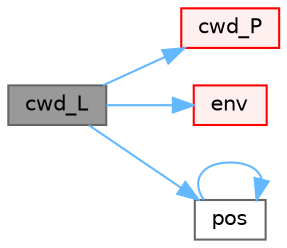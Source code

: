 digraph "cwd_L"
{
 // LATEX_PDF_SIZE
  bgcolor="transparent";
  edge [fontname=Helvetica,fontsize=10,labelfontname=Helvetica,labelfontsize=10];
  node [fontname=Helvetica,fontsize=10,shape=box,height=0.2,width=0.4];
  rankdir="LR";
  Node1 [id="Node000001",label="cwd_L",height=0.2,width=0.4,color="gray40", fillcolor="grey60", style="filled", fontcolor="black",tooltip=" "];
  Node1 -> Node2 [id="edge1_Node000001_Node000002",color="steelblue1",style="solid",tooltip=" "];
  Node2 [id="Node000002",label="cwd_P",height=0.2,width=0.4,color="red", fillcolor="#FFF0F0", style="filled",URL="$namespaceFoam.html#a037348067a806abf3caa480887296a71",tooltip=" "];
  Node1 -> Node6 [id="edge2_Node000001_Node000006",color="steelblue1",style="solid",tooltip=" "];
  Node6 [id="Node000006",label="env",height=0.2,width=0.4,color="red", fillcolor="#FFF0F0", style="filled",URL="$namespaceFoam.html#a401a836646e7dd18de8e5e58035de07a",tooltip=" "];
  Node1 -> Node9 [id="edge3_Node000001_Node000009",color="steelblue1",style="solid",tooltip=" "];
  Node9 [id="Node000009",label="pos",height=0.2,width=0.4,color="grey40", fillcolor="white", style="filled",URL="$namespaceFoam.html#a09a190b59f3d01b258bca0fa964a6212",tooltip=" "];
  Node9 -> Node9 [id="edge4_Node000009_Node000009",color="steelblue1",style="solid",tooltip=" "];
}
